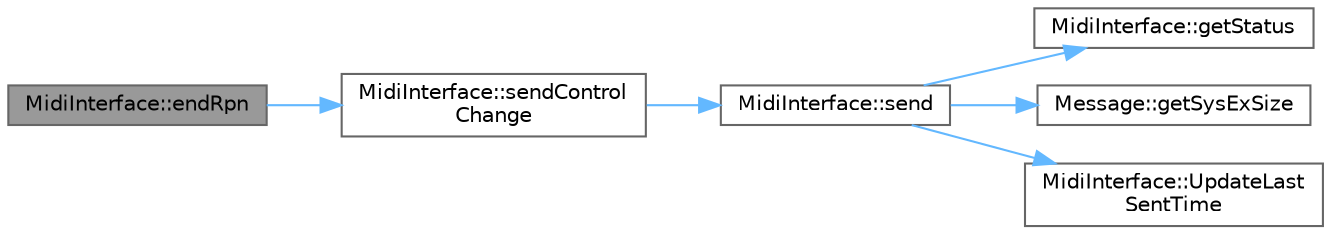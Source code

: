 digraph "MidiInterface::endRpn"
{
 // INTERACTIVE_SVG=YES
 // LATEX_PDF_SIZE
  bgcolor="transparent";
  edge [fontname=Helvetica,fontsize=10,labelfontname=Helvetica,labelfontsize=10];
  node [fontname=Helvetica,fontsize=10,shape=box,height=0.2,width=0.4];
  rankdir="LR";
  Node1 [id="Node000001",label="MidiInterface::endRpn",height=0.2,width=0.4,color="gray40", fillcolor="grey60", style="filled", fontcolor="black",tooltip="Terminate an RPN frame. This will send a Null Function to deselect the currently selected RPN."];
  Node1 -> Node2 [id="edge1_Node000001_Node000002",color="steelblue1",style="solid",tooltip=" "];
  Node2 [id="Node000002",label="MidiInterface::sendControl\lChange",height=0.2,width=0.4,color="grey40", fillcolor="white", style="filled",URL="$d7/db2/group__output_ga7a274e7fda3f26a257844e695ef5825b.html#ga7a274e7fda3f26a257844e695ef5825b",tooltip="Send a Control Change message."];
  Node2 -> Node3 [id="edge2_Node000002_Node000003",color="steelblue1",style="solid",tooltip=" "];
  Node3 [id="Node000003",label="MidiInterface::send",height=0.2,width=0.4,color="grey40", fillcolor="white", style="filled",URL="$d7/db2/group__output_ga806320755dc058fc62cd727329dc1488.html#ga806320755dc058fc62cd727329dc1488",tooltip="Send a MIDI message."];
  Node3 -> Node4 [id="edge3_Node000003_Node000004",color="steelblue1",style="solid",tooltip=" "];
  Node4 [id="Node000004",label="MidiInterface::getStatus",height=0.2,width=0.4,color="grey40", fillcolor="white", style="filled",URL="$df/d6a/class_midi_interface_a3a9e2b63cb520e9cea9ef24b8333eeb9.html#a3a9e2b63cb520e9cea9ef24b8333eeb9",tooltip=" "];
  Node3 -> Node5 [id="edge4_Node000003_Node000005",color="steelblue1",style="solid",tooltip=" "];
  Node5 [id="Node000005",label="Message::getSysExSize",height=0.2,width=0.4,color="grey40", fillcolor="white", style="filled",URL="$d4/daa/struct_message_ab4397a36b44edf4b49cad1fec4b4c41e.html#ab4397a36b44edf4b49cad1fec4b4c41e",tooltip=" "];
  Node3 -> Node6 [id="edge5_Node000003_Node000006",color="steelblue1",style="solid",tooltip=" "];
  Node6 [id="Node000006",label="MidiInterface::UpdateLast\lSentTime",height=0.2,width=0.4,color="grey40", fillcolor="white", style="filled",URL="$df/d55/group__thru_ga536d29969dc2a187d9872c5c341ea1ea.html#ga536d29969dc2a187d9872c5c341ea1ea",tooltip=" "];
}
